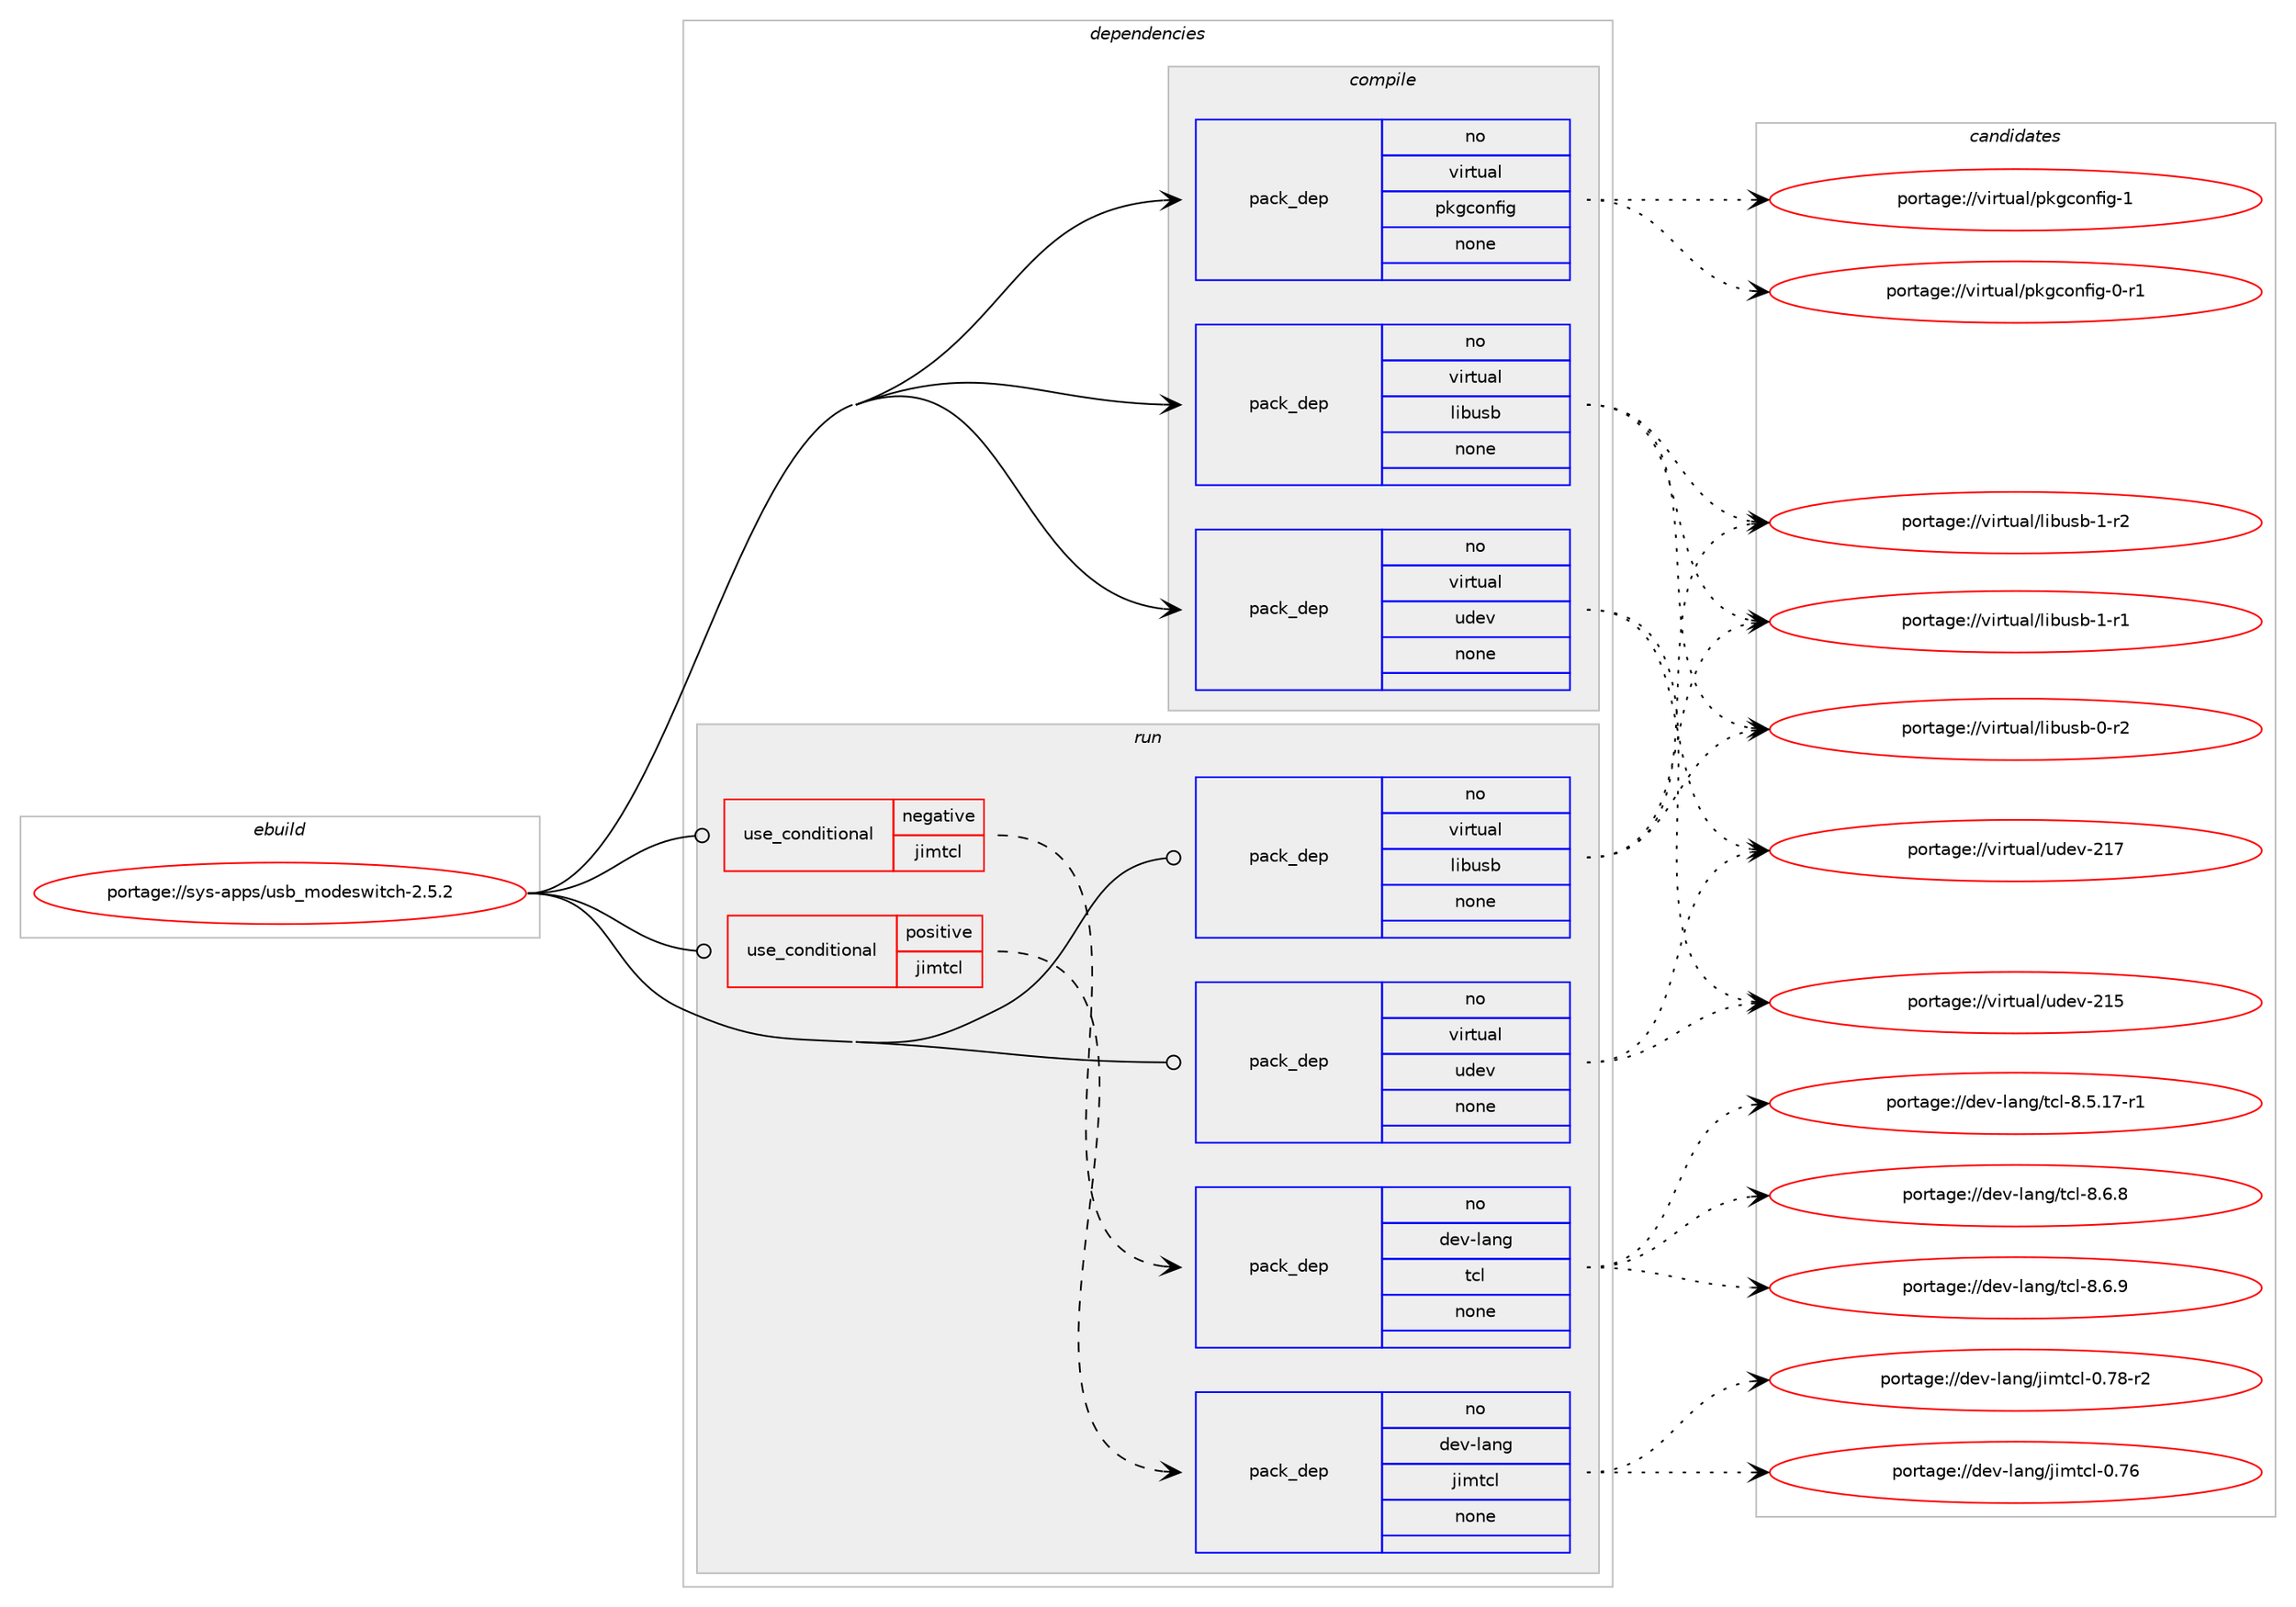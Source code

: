 digraph prolog {

# *************
# Graph options
# *************

newrank=true;
concentrate=true;
compound=true;
graph [rankdir=LR,fontname=Helvetica,fontsize=10,ranksep=1.5];#, ranksep=2.5, nodesep=0.2];
edge  [arrowhead=vee];
node  [fontname=Helvetica,fontsize=10];

# **********
# The ebuild
# **********

subgraph cluster_leftcol {
color=gray;
rank=same;
label=<<i>ebuild</i>>;
id [label="portage://sys-apps/usb_modeswitch-2.5.2", color=red, width=4, href="../sys-apps/usb_modeswitch-2.5.2.svg"];
}

# ****************
# The dependencies
# ****************

subgraph cluster_midcol {
color=gray;
label=<<i>dependencies</i>>;
subgraph cluster_compile {
fillcolor="#eeeeee";
style=filled;
label=<<i>compile</i>>;
subgraph pack45824 {
dependency59604 [label=<<TABLE BORDER="0" CELLBORDER="1" CELLSPACING="0" CELLPADDING="4" WIDTH="220"><TR><TD ROWSPAN="6" CELLPADDING="30">pack_dep</TD></TR><TR><TD WIDTH="110">no</TD></TR><TR><TD>virtual</TD></TR><TR><TD>libusb</TD></TR><TR><TD>none</TD></TR><TR><TD></TD></TR></TABLE>>, shape=none, color=blue];
}
id:e -> dependency59604:w [weight=20,style="solid",arrowhead="vee"];
subgraph pack45825 {
dependency59605 [label=<<TABLE BORDER="0" CELLBORDER="1" CELLSPACING="0" CELLPADDING="4" WIDTH="220"><TR><TD ROWSPAN="6" CELLPADDING="30">pack_dep</TD></TR><TR><TD WIDTH="110">no</TD></TR><TR><TD>virtual</TD></TR><TR><TD>pkgconfig</TD></TR><TR><TD>none</TD></TR><TR><TD></TD></TR></TABLE>>, shape=none, color=blue];
}
id:e -> dependency59605:w [weight=20,style="solid",arrowhead="vee"];
subgraph pack45826 {
dependency59606 [label=<<TABLE BORDER="0" CELLBORDER="1" CELLSPACING="0" CELLPADDING="4" WIDTH="220"><TR><TD ROWSPAN="6" CELLPADDING="30">pack_dep</TD></TR><TR><TD WIDTH="110">no</TD></TR><TR><TD>virtual</TD></TR><TR><TD>udev</TD></TR><TR><TD>none</TD></TR><TR><TD></TD></TR></TABLE>>, shape=none, color=blue];
}
id:e -> dependency59606:w [weight=20,style="solid",arrowhead="vee"];
}
subgraph cluster_compileandrun {
fillcolor="#eeeeee";
style=filled;
label=<<i>compile and run</i>>;
}
subgraph cluster_run {
fillcolor="#eeeeee";
style=filled;
label=<<i>run</i>>;
subgraph cond12518 {
dependency59607 [label=<<TABLE BORDER="0" CELLBORDER="1" CELLSPACING="0" CELLPADDING="4"><TR><TD ROWSPAN="3" CELLPADDING="10">use_conditional</TD></TR><TR><TD>negative</TD></TR><TR><TD>jimtcl</TD></TR></TABLE>>, shape=none, color=red];
subgraph pack45827 {
dependency59608 [label=<<TABLE BORDER="0" CELLBORDER="1" CELLSPACING="0" CELLPADDING="4" WIDTH="220"><TR><TD ROWSPAN="6" CELLPADDING="30">pack_dep</TD></TR><TR><TD WIDTH="110">no</TD></TR><TR><TD>dev-lang</TD></TR><TR><TD>tcl</TD></TR><TR><TD>none</TD></TR><TR><TD></TD></TR></TABLE>>, shape=none, color=blue];
}
dependency59607:e -> dependency59608:w [weight=20,style="dashed",arrowhead="vee"];
}
id:e -> dependency59607:w [weight=20,style="solid",arrowhead="odot"];
subgraph cond12519 {
dependency59609 [label=<<TABLE BORDER="0" CELLBORDER="1" CELLSPACING="0" CELLPADDING="4"><TR><TD ROWSPAN="3" CELLPADDING="10">use_conditional</TD></TR><TR><TD>positive</TD></TR><TR><TD>jimtcl</TD></TR></TABLE>>, shape=none, color=red];
subgraph pack45828 {
dependency59610 [label=<<TABLE BORDER="0" CELLBORDER="1" CELLSPACING="0" CELLPADDING="4" WIDTH="220"><TR><TD ROWSPAN="6" CELLPADDING="30">pack_dep</TD></TR><TR><TD WIDTH="110">no</TD></TR><TR><TD>dev-lang</TD></TR><TR><TD>jimtcl</TD></TR><TR><TD>none</TD></TR><TR><TD></TD></TR></TABLE>>, shape=none, color=blue];
}
dependency59609:e -> dependency59610:w [weight=20,style="dashed",arrowhead="vee"];
}
id:e -> dependency59609:w [weight=20,style="solid",arrowhead="odot"];
subgraph pack45829 {
dependency59611 [label=<<TABLE BORDER="0" CELLBORDER="1" CELLSPACING="0" CELLPADDING="4" WIDTH="220"><TR><TD ROWSPAN="6" CELLPADDING="30">pack_dep</TD></TR><TR><TD WIDTH="110">no</TD></TR><TR><TD>virtual</TD></TR><TR><TD>libusb</TD></TR><TR><TD>none</TD></TR><TR><TD></TD></TR></TABLE>>, shape=none, color=blue];
}
id:e -> dependency59611:w [weight=20,style="solid",arrowhead="odot"];
subgraph pack45830 {
dependency59612 [label=<<TABLE BORDER="0" CELLBORDER="1" CELLSPACING="0" CELLPADDING="4" WIDTH="220"><TR><TD ROWSPAN="6" CELLPADDING="30">pack_dep</TD></TR><TR><TD WIDTH="110">no</TD></TR><TR><TD>virtual</TD></TR><TR><TD>udev</TD></TR><TR><TD>none</TD></TR><TR><TD></TD></TR></TABLE>>, shape=none, color=blue];
}
id:e -> dependency59612:w [weight=20,style="solid",arrowhead="odot"];
}
}

# **************
# The candidates
# **************

subgraph cluster_choices {
rank=same;
color=gray;
label=<<i>candidates</i>>;

subgraph choice45824 {
color=black;
nodesep=1;
choice1181051141161179710847108105981171159845494511450 [label="portage://virtual/libusb-1-r2", color=red, width=4,href="../virtual/libusb-1-r2.svg"];
choice1181051141161179710847108105981171159845494511449 [label="portage://virtual/libusb-1-r1", color=red, width=4,href="../virtual/libusb-1-r1.svg"];
choice1181051141161179710847108105981171159845484511450 [label="portage://virtual/libusb-0-r2", color=red, width=4,href="../virtual/libusb-0-r2.svg"];
dependency59604:e -> choice1181051141161179710847108105981171159845494511450:w [style=dotted,weight="100"];
dependency59604:e -> choice1181051141161179710847108105981171159845494511449:w [style=dotted,weight="100"];
dependency59604:e -> choice1181051141161179710847108105981171159845484511450:w [style=dotted,weight="100"];
}
subgraph choice45825 {
color=black;
nodesep=1;
choice1181051141161179710847112107103991111101021051034549 [label="portage://virtual/pkgconfig-1", color=red, width=4,href="../virtual/pkgconfig-1.svg"];
choice11810511411611797108471121071039911111010210510345484511449 [label="portage://virtual/pkgconfig-0-r1", color=red, width=4,href="../virtual/pkgconfig-0-r1.svg"];
dependency59605:e -> choice1181051141161179710847112107103991111101021051034549:w [style=dotted,weight="100"];
dependency59605:e -> choice11810511411611797108471121071039911111010210510345484511449:w [style=dotted,weight="100"];
}
subgraph choice45826 {
color=black;
nodesep=1;
choice118105114116117971084711710010111845504955 [label="portage://virtual/udev-217", color=red, width=4,href="../virtual/udev-217.svg"];
choice118105114116117971084711710010111845504953 [label="portage://virtual/udev-215", color=red, width=4,href="../virtual/udev-215.svg"];
dependency59606:e -> choice118105114116117971084711710010111845504955:w [style=dotted,weight="100"];
dependency59606:e -> choice118105114116117971084711710010111845504953:w [style=dotted,weight="100"];
}
subgraph choice45827 {
color=black;
nodesep=1;
choice10010111845108971101034711699108455646544657 [label="portage://dev-lang/tcl-8.6.9", color=red, width=4,href="../dev-lang/tcl-8.6.9.svg"];
choice10010111845108971101034711699108455646544656 [label="portage://dev-lang/tcl-8.6.8", color=red, width=4,href="../dev-lang/tcl-8.6.8.svg"];
choice10010111845108971101034711699108455646534649554511449 [label="portage://dev-lang/tcl-8.5.17-r1", color=red, width=4,href="../dev-lang/tcl-8.5.17-r1.svg"];
dependency59608:e -> choice10010111845108971101034711699108455646544657:w [style=dotted,weight="100"];
dependency59608:e -> choice10010111845108971101034711699108455646544656:w [style=dotted,weight="100"];
dependency59608:e -> choice10010111845108971101034711699108455646534649554511449:w [style=dotted,weight="100"];
}
subgraph choice45828 {
color=black;
nodesep=1;
choice1001011184510897110103471061051091169910845484655564511450 [label="portage://dev-lang/jimtcl-0.78-r2", color=red, width=4,href="../dev-lang/jimtcl-0.78-r2.svg"];
choice100101118451089711010347106105109116991084548465554 [label="portage://dev-lang/jimtcl-0.76", color=red, width=4,href="../dev-lang/jimtcl-0.76.svg"];
dependency59610:e -> choice1001011184510897110103471061051091169910845484655564511450:w [style=dotted,weight="100"];
dependency59610:e -> choice100101118451089711010347106105109116991084548465554:w [style=dotted,weight="100"];
}
subgraph choice45829 {
color=black;
nodesep=1;
choice1181051141161179710847108105981171159845494511450 [label="portage://virtual/libusb-1-r2", color=red, width=4,href="../virtual/libusb-1-r2.svg"];
choice1181051141161179710847108105981171159845494511449 [label="portage://virtual/libusb-1-r1", color=red, width=4,href="../virtual/libusb-1-r1.svg"];
choice1181051141161179710847108105981171159845484511450 [label="portage://virtual/libusb-0-r2", color=red, width=4,href="../virtual/libusb-0-r2.svg"];
dependency59611:e -> choice1181051141161179710847108105981171159845494511450:w [style=dotted,weight="100"];
dependency59611:e -> choice1181051141161179710847108105981171159845494511449:w [style=dotted,weight="100"];
dependency59611:e -> choice1181051141161179710847108105981171159845484511450:w [style=dotted,weight="100"];
}
subgraph choice45830 {
color=black;
nodesep=1;
choice118105114116117971084711710010111845504955 [label="portage://virtual/udev-217", color=red, width=4,href="../virtual/udev-217.svg"];
choice118105114116117971084711710010111845504953 [label="portage://virtual/udev-215", color=red, width=4,href="../virtual/udev-215.svg"];
dependency59612:e -> choice118105114116117971084711710010111845504955:w [style=dotted,weight="100"];
dependency59612:e -> choice118105114116117971084711710010111845504953:w [style=dotted,weight="100"];
}
}

}
